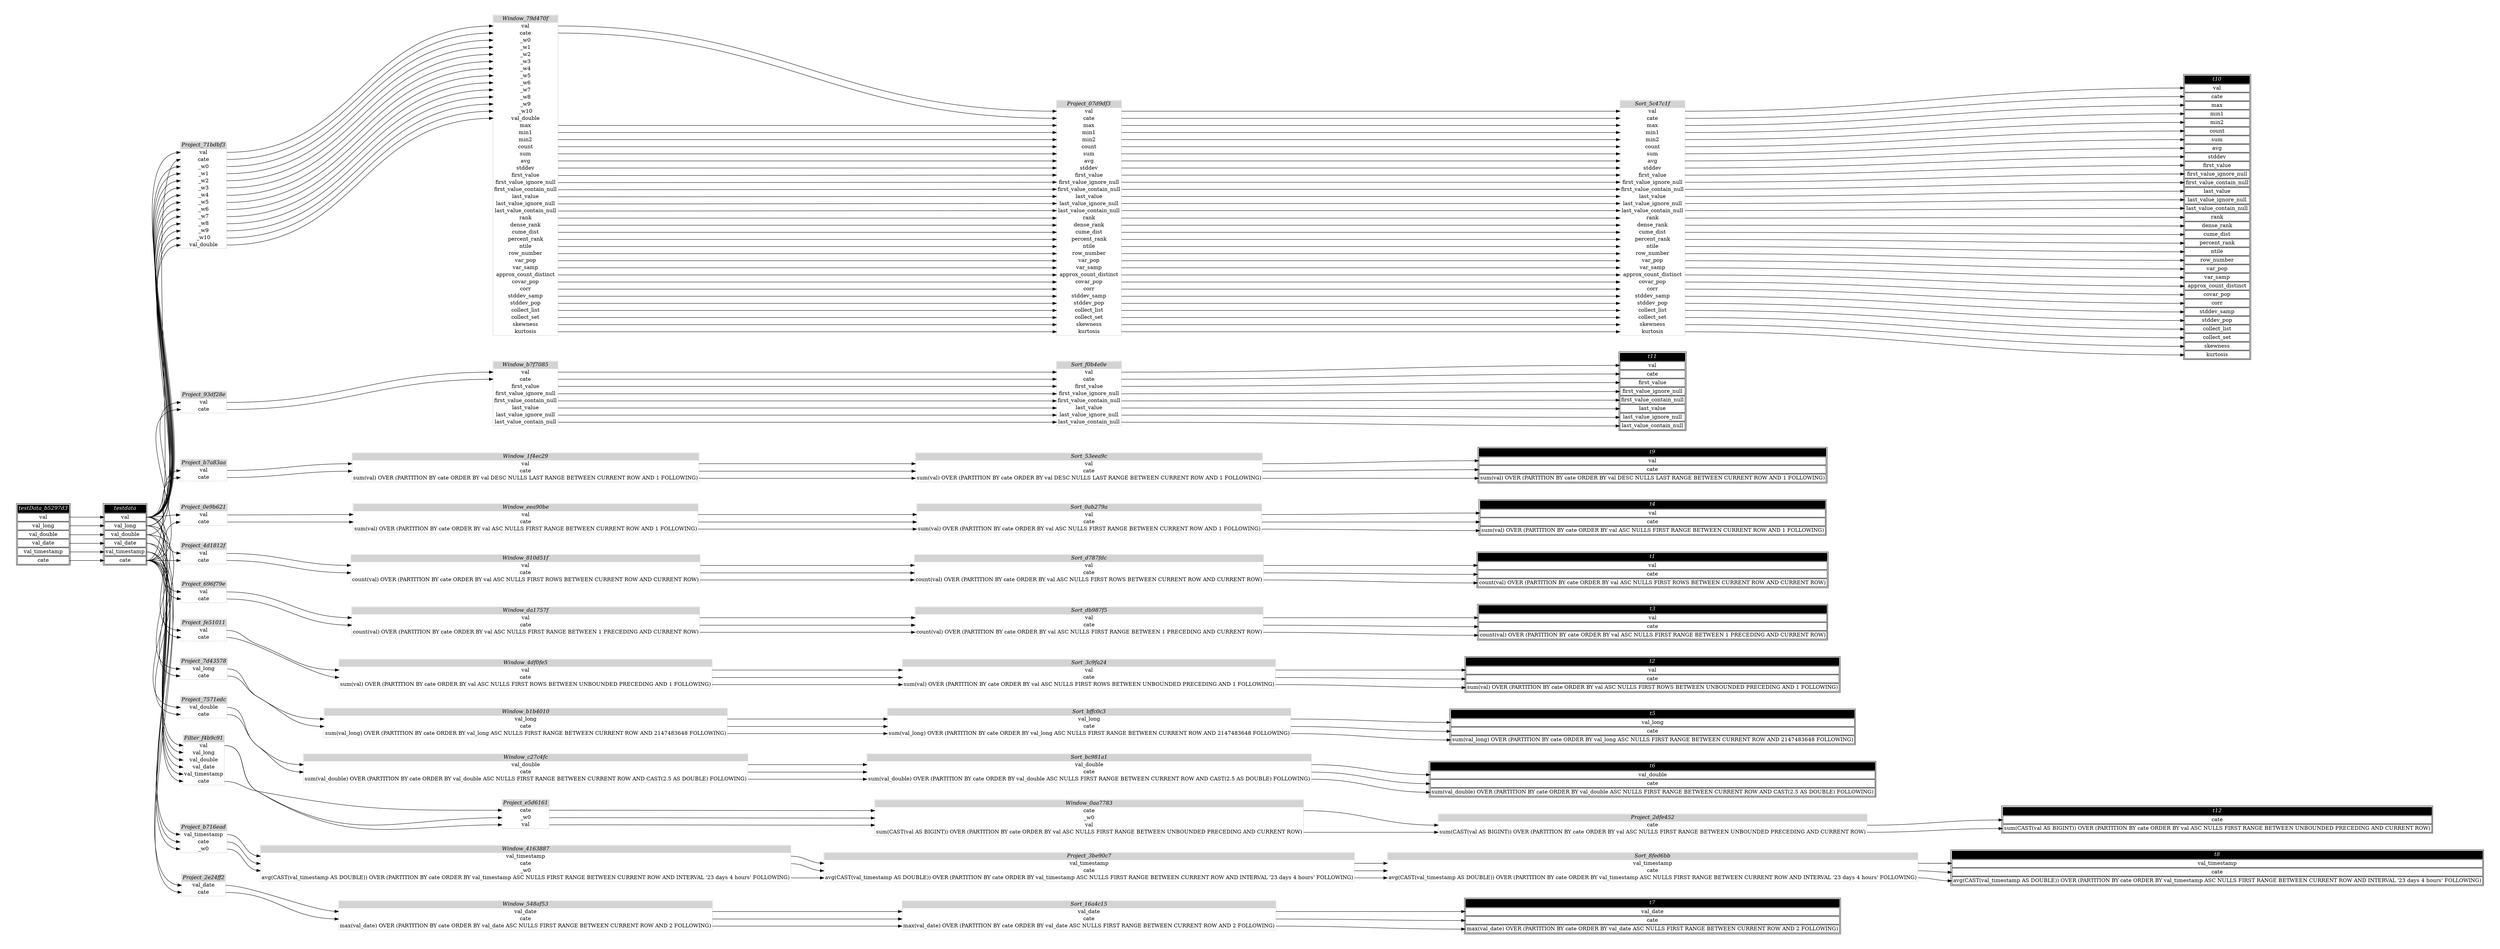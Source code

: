 // Automatically generated by SQLFlowTestSuite


digraph {
  graph [pad="0.5" nodesep="0.5" ranksep="1" fontname="Helvetica" rankdir=LR];
  node [shape=plaintext]

  
"Filter_f4b9c91" [label=<
<table color="lightgray" border="1" cellborder="0" cellspacing="0">
  <tr><td bgcolor="lightgray" port="nodeName"><i>Filter_f4b9c91</i></td></tr>
  <tr><td port="0">val</td></tr>
<tr><td port="1">val_long</td></tr>
<tr><td port="2">val_double</td></tr>
<tr><td port="3">val_date</td></tr>
<tr><td port="4">val_timestamp</td></tr>
<tr><td port="5">cate</td></tr>
</table>>];
     

"Project_07d9df3" [label=<
<table color="lightgray" border="1" cellborder="0" cellspacing="0">
  <tr><td bgcolor="lightgray" port="nodeName"><i>Project_07d9df3</i></td></tr>
  <tr><td port="0">val</td></tr>
<tr><td port="1">cate</td></tr>
<tr><td port="2">max</td></tr>
<tr><td port="3">min1</td></tr>
<tr><td port="4">min2</td></tr>
<tr><td port="5">count</td></tr>
<tr><td port="6">sum</td></tr>
<tr><td port="7">avg</td></tr>
<tr><td port="8">stddev</td></tr>
<tr><td port="9">first_value</td></tr>
<tr><td port="10">first_value_ignore_null</td></tr>
<tr><td port="11">first_value_contain_null</td></tr>
<tr><td port="12">last_value</td></tr>
<tr><td port="13">last_value_ignore_null</td></tr>
<tr><td port="14">last_value_contain_null</td></tr>
<tr><td port="15">rank</td></tr>
<tr><td port="16">dense_rank</td></tr>
<tr><td port="17">cume_dist</td></tr>
<tr><td port="18">percent_rank</td></tr>
<tr><td port="19">ntile</td></tr>
<tr><td port="20">row_number</td></tr>
<tr><td port="21">var_pop</td></tr>
<tr><td port="22">var_samp</td></tr>
<tr><td port="23">approx_count_distinct</td></tr>
<tr><td port="24">covar_pop</td></tr>
<tr><td port="25">corr</td></tr>
<tr><td port="26">stddev_samp</td></tr>
<tr><td port="27">stddev_pop</td></tr>
<tr><td port="28">collect_list</td></tr>
<tr><td port="29">collect_set</td></tr>
<tr><td port="30">skewness</td></tr>
<tr><td port="31">kurtosis</td></tr>
</table>>];
     

"Project_0e9b621" [label=<
<table color="lightgray" border="1" cellborder="0" cellspacing="0">
  <tr><td bgcolor="lightgray" port="nodeName"><i>Project_0e9b621</i></td></tr>
  <tr><td port="0">val</td></tr>
<tr><td port="1">cate</td></tr>
</table>>];
     

"Project_2dfe452" [label=<
<table color="lightgray" border="1" cellborder="0" cellspacing="0">
  <tr><td bgcolor="lightgray" port="nodeName"><i>Project_2dfe452</i></td></tr>
  <tr><td port="0">cate</td></tr>
<tr><td port="1">sum(CAST(val AS BIGINT)) OVER (PARTITION BY cate ORDER BY val ASC NULLS FIRST RANGE BETWEEN UNBOUNDED PRECEDING AND CURRENT ROW)</td></tr>
</table>>];
     

"Project_2e24ff2" [label=<
<table color="lightgray" border="1" cellborder="0" cellspacing="0">
  <tr><td bgcolor="lightgray" port="nodeName"><i>Project_2e24ff2</i></td></tr>
  <tr><td port="0">val_date</td></tr>
<tr><td port="1">cate</td></tr>
</table>>];
     

"Project_3be90c7" [label=<
<table color="lightgray" border="1" cellborder="0" cellspacing="0">
  <tr><td bgcolor="lightgray" port="nodeName"><i>Project_3be90c7</i></td></tr>
  <tr><td port="0">val_timestamp</td></tr>
<tr><td port="1">cate</td></tr>
<tr><td port="2">avg(CAST(val_timestamp AS DOUBLE)) OVER (PARTITION BY cate ORDER BY val_timestamp ASC NULLS FIRST RANGE BETWEEN CURRENT ROW AND INTERVAL '23 days 4 hours' FOLLOWING)</td></tr>
</table>>];
     

"Project_4d1812f" [label=<
<table color="lightgray" border="1" cellborder="0" cellspacing="0">
  <tr><td bgcolor="lightgray" port="nodeName"><i>Project_4d1812f</i></td></tr>
  <tr><td port="0">val</td></tr>
<tr><td port="1">cate</td></tr>
</table>>];
     

"Project_696f79e" [label=<
<table color="lightgray" border="1" cellborder="0" cellspacing="0">
  <tr><td bgcolor="lightgray" port="nodeName"><i>Project_696f79e</i></td></tr>
  <tr><td port="0">val</td></tr>
<tr><td port="1">cate</td></tr>
</table>>];
     

"Project_71bdbf3" [label=<
<table color="lightgray" border="1" cellborder="0" cellspacing="0">
  <tr><td bgcolor="lightgray" port="nodeName"><i>Project_71bdbf3</i></td></tr>
  <tr><td port="0">val</td></tr>
<tr><td port="1">cate</td></tr>
<tr><td port="2">_w0</td></tr>
<tr><td port="3">_w1</td></tr>
<tr><td port="4">_w2</td></tr>
<tr><td port="5">_w3</td></tr>
<tr><td port="6">_w4</td></tr>
<tr><td port="7">_w5</td></tr>
<tr><td port="8">_w6</td></tr>
<tr><td port="9">_w7</td></tr>
<tr><td port="10">_w8</td></tr>
<tr><td port="11">_w9</td></tr>
<tr><td port="12">_w10</td></tr>
<tr><td port="13">val_double</td></tr>
</table>>];
     

"Project_7571edc" [label=<
<table color="lightgray" border="1" cellborder="0" cellspacing="0">
  <tr><td bgcolor="lightgray" port="nodeName"><i>Project_7571edc</i></td></tr>
  <tr><td port="0">val_double</td></tr>
<tr><td port="1">cate</td></tr>
</table>>];
     

"Project_7d43578" [label=<
<table color="lightgray" border="1" cellborder="0" cellspacing="0">
  <tr><td bgcolor="lightgray" port="nodeName"><i>Project_7d43578</i></td></tr>
  <tr><td port="0">val_long</td></tr>
<tr><td port="1">cate</td></tr>
</table>>];
     

"Project_93df28e" [label=<
<table color="lightgray" border="1" cellborder="0" cellspacing="0">
  <tr><td bgcolor="lightgray" port="nodeName"><i>Project_93df28e</i></td></tr>
  <tr><td port="0">val</td></tr>
<tr><td port="1">cate</td></tr>
</table>>];
     

"Project_b716ead" [label=<
<table color="lightgray" border="1" cellborder="0" cellspacing="0">
  <tr><td bgcolor="lightgray" port="nodeName"><i>Project_b716ead</i></td></tr>
  <tr><td port="0">val_timestamp</td></tr>
<tr><td port="1">cate</td></tr>
<tr><td port="2">_w0</td></tr>
</table>>];
     

"Project_b7a83aa" [label=<
<table color="lightgray" border="1" cellborder="0" cellspacing="0">
  <tr><td bgcolor="lightgray" port="nodeName"><i>Project_b7a83aa</i></td></tr>
  <tr><td port="0">val</td></tr>
<tr><td port="1">cate</td></tr>
</table>>];
     

"Project_e5d6161" [label=<
<table color="lightgray" border="1" cellborder="0" cellspacing="0">
  <tr><td bgcolor="lightgray" port="nodeName"><i>Project_e5d6161</i></td></tr>
  <tr><td port="0">cate</td></tr>
<tr><td port="1">_w0</td></tr>
<tr><td port="2">val</td></tr>
</table>>];
     

"Project_fe51011" [label=<
<table color="lightgray" border="1" cellborder="0" cellspacing="0">
  <tr><td bgcolor="lightgray" port="nodeName"><i>Project_fe51011</i></td></tr>
  <tr><td port="0">val</td></tr>
<tr><td port="1">cate</td></tr>
</table>>];
     

"Sort_0ab279a" [label=<
<table color="lightgray" border="1" cellborder="0" cellspacing="0">
  <tr><td bgcolor="lightgray" port="nodeName"><i>Sort_0ab279a</i></td></tr>
  <tr><td port="0">val</td></tr>
<tr><td port="1">cate</td></tr>
<tr><td port="2">sum(val) OVER (PARTITION BY cate ORDER BY val ASC NULLS FIRST RANGE BETWEEN CURRENT ROW AND 1 FOLLOWING)</td></tr>
</table>>];
     

"Sort_16a4c15" [label=<
<table color="lightgray" border="1" cellborder="0" cellspacing="0">
  <tr><td bgcolor="lightgray" port="nodeName"><i>Sort_16a4c15</i></td></tr>
  <tr><td port="0">val_date</td></tr>
<tr><td port="1">cate</td></tr>
<tr><td port="2">max(val_date) OVER (PARTITION BY cate ORDER BY val_date ASC NULLS FIRST RANGE BETWEEN CURRENT ROW AND 2 FOLLOWING)</td></tr>
</table>>];
     

"Sort_3c9fa24" [label=<
<table color="lightgray" border="1" cellborder="0" cellspacing="0">
  <tr><td bgcolor="lightgray" port="nodeName"><i>Sort_3c9fa24</i></td></tr>
  <tr><td port="0">val</td></tr>
<tr><td port="1">cate</td></tr>
<tr><td port="2">sum(val) OVER (PARTITION BY cate ORDER BY val ASC NULLS FIRST ROWS BETWEEN UNBOUNDED PRECEDING AND 1 FOLLOWING)</td></tr>
</table>>];
     

"Sort_53eea9c" [label=<
<table color="lightgray" border="1" cellborder="0" cellspacing="0">
  <tr><td bgcolor="lightgray" port="nodeName"><i>Sort_53eea9c</i></td></tr>
  <tr><td port="0">val</td></tr>
<tr><td port="1">cate</td></tr>
<tr><td port="2">sum(val) OVER (PARTITION BY cate ORDER BY val DESC NULLS LAST RANGE BETWEEN CURRENT ROW AND 1 FOLLOWING)</td></tr>
</table>>];
     

"Sort_5c47c1f" [label=<
<table color="lightgray" border="1" cellborder="0" cellspacing="0">
  <tr><td bgcolor="lightgray" port="nodeName"><i>Sort_5c47c1f</i></td></tr>
  <tr><td port="0">val</td></tr>
<tr><td port="1">cate</td></tr>
<tr><td port="2">max</td></tr>
<tr><td port="3">min1</td></tr>
<tr><td port="4">min2</td></tr>
<tr><td port="5">count</td></tr>
<tr><td port="6">sum</td></tr>
<tr><td port="7">avg</td></tr>
<tr><td port="8">stddev</td></tr>
<tr><td port="9">first_value</td></tr>
<tr><td port="10">first_value_ignore_null</td></tr>
<tr><td port="11">first_value_contain_null</td></tr>
<tr><td port="12">last_value</td></tr>
<tr><td port="13">last_value_ignore_null</td></tr>
<tr><td port="14">last_value_contain_null</td></tr>
<tr><td port="15">rank</td></tr>
<tr><td port="16">dense_rank</td></tr>
<tr><td port="17">cume_dist</td></tr>
<tr><td port="18">percent_rank</td></tr>
<tr><td port="19">ntile</td></tr>
<tr><td port="20">row_number</td></tr>
<tr><td port="21">var_pop</td></tr>
<tr><td port="22">var_samp</td></tr>
<tr><td port="23">approx_count_distinct</td></tr>
<tr><td port="24">covar_pop</td></tr>
<tr><td port="25">corr</td></tr>
<tr><td port="26">stddev_samp</td></tr>
<tr><td port="27">stddev_pop</td></tr>
<tr><td port="28">collect_list</td></tr>
<tr><td port="29">collect_set</td></tr>
<tr><td port="30">skewness</td></tr>
<tr><td port="31">kurtosis</td></tr>
</table>>];
     

"Sort_8fed6bb" [label=<
<table color="lightgray" border="1" cellborder="0" cellspacing="0">
  <tr><td bgcolor="lightgray" port="nodeName"><i>Sort_8fed6bb</i></td></tr>
  <tr><td port="0">val_timestamp</td></tr>
<tr><td port="1">cate</td></tr>
<tr><td port="2">avg(CAST(val_timestamp AS DOUBLE)) OVER (PARTITION BY cate ORDER BY val_timestamp ASC NULLS FIRST RANGE BETWEEN CURRENT ROW AND INTERVAL '23 days 4 hours' FOLLOWING)</td></tr>
</table>>];
     

"Sort_bc981a1" [label=<
<table color="lightgray" border="1" cellborder="0" cellspacing="0">
  <tr><td bgcolor="lightgray" port="nodeName"><i>Sort_bc981a1</i></td></tr>
  <tr><td port="0">val_double</td></tr>
<tr><td port="1">cate</td></tr>
<tr><td port="2">sum(val_double) OVER (PARTITION BY cate ORDER BY val_double ASC NULLS FIRST RANGE BETWEEN CURRENT ROW AND CAST(2.5 AS DOUBLE) FOLLOWING)</td></tr>
</table>>];
     

"Sort_bffc0c3" [label=<
<table color="lightgray" border="1" cellborder="0" cellspacing="0">
  <tr><td bgcolor="lightgray" port="nodeName"><i>Sort_bffc0c3</i></td></tr>
  <tr><td port="0">val_long</td></tr>
<tr><td port="1">cate</td></tr>
<tr><td port="2">sum(val_long) OVER (PARTITION BY cate ORDER BY val_long ASC NULLS FIRST RANGE BETWEEN CURRENT ROW AND 2147483648 FOLLOWING)</td></tr>
</table>>];
     

"Sort_d787fdc" [label=<
<table color="lightgray" border="1" cellborder="0" cellspacing="0">
  <tr><td bgcolor="lightgray" port="nodeName"><i>Sort_d787fdc</i></td></tr>
  <tr><td port="0">val</td></tr>
<tr><td port="1">cate</td></tr>
<tr><td port="2">count(val) OVER (PARTITION BY cate ORDER BY val ASC NULLS FIRST ROWS BETWEEN CURRENT ROW AND CURRENT ROW)</td></tr>
</table>>];
     

"Sort_db987f5" [label=<
<table color="lightgray" border="1" cellborder="0" cellspacing="0">
  <tr><td bgcolor="lightgray" port="nodeName"><i>Sort_db987f5</i></td></tr>
  <tr><td port="0">val</td></tr>
<tr><td port="1">cate</td></tr>
<tr><td port="2">count(val) OVER (PARTITION BY cate ORDER BY val ASC NULLS FIRST RANGE BETWEEN 1 PRECEDING AND CURRENT ROW)</td></tr>
</table>>];
     

"Sort_f0b4e0e" [label=<
<table color="lightgray" border="1" cellborder="0" cellspacing="0">
  <tr><td bgcolor="lightgray" port="nodeName"><i>Sort_f0b4e0e</i></td></tr>
  <tr><td port="0">val</td></tr>
<tr><td port="1">cate</td></tr>
<tr><td port="2">first_value</td></tr>
<tr><td port="3">first_value_ignore_null</td></tr>
<tr><td port="4">first_value_contain_null</td></tr>
<tr><td port="5">last_value</td></tr>
<tr><td port="6">last_value_ignore_null</td></tr>
<tr><td port="7">last_value_contain_null</td></tr>
</table>>];
     

"Window_0aa7783" [label=<
<table color="lightgray" border="1" cellborder="0" cellspacing="0">
  <tr><td bgcolor="lightgray" port="nodeName"><i>Window_0aa7783</i></td></tr>
  <tr><td port="0">cate</td></tr>
<tr><td port="1">_w0</td></tr>
<tr><td port="2">val</td></tr>
<tr><td port="3">sum(CAST(val AS BIGINT)) OVER (PARTITION BY cate ORDER BY val ASC NULLS FIRST RANGE BETWEEN UNBOUNDED PRECEDING AND CURRENT ROW)</td></tr>
</table>>];
     

"Window_1f4ec29" [label=<
<table color="lightgray" border="1" cellborder="0" cellspacing="0">
  <tr><td bgcolor="lightgray" port="nodeName"><i>Window_1f4ec29</i></td></tr>
  <tr><td port="0">val</td></tr>
<tr><td port="1">cate</td></tr>
<tr><td port="2">sum(val) OVER (PARTITION BY cate ORDER BY val DESC NULLS LAST RANGE BETWEEN CURRENT ROW AND 1 FOLLOWING)</td></tr>
</table>>];
     

"Window_4163887" [label=<
<table color="lightgray" border="1" cellborder="0" cellspacing="0">
  <tr><td bgcolor="lightgray" port="nodeName"><i>Window_4163887</i></td></tr>
  <tr><td port="0">val_timestamp</td></tr>
<tr><td port="1">cate</td></tr>
<tr><td port="2">_w0</td></tr>
<tr><td port="3">avg(CAST(val_timestamp AS DOUBLE)) OVER (PARTITION BY cate ORDER BY val_timestamp ASC NULLS FIRST RANGE BETWEEN CURRENT ROW AND INTERVAL '23 days 4 hours' FOLLOWING)</td></tr>
</table>>];
     

"Window_4df0fe5" [label=<
<table color="lightgray" border="1" cellborder="0" cellspacing="0">
  <tr><td bgcolor="lightgray" port="nodeName"><i>Window_4df0fe5</i></td></tr>
  <tr><td port="0">val</td></tr>
<tr><td port="1">cate</td></tr>
<tr><td port="2">sum(val) OVER (PARTITION BY cate ORDER BY val ASC NULLS FIRST ROWS BETWEEN UNBOUNDED PRECEDING AND 1 FOLLOWING)</td></tr>
</table>>];
     

"Window_548af53" [label=<
<table color="lightgray" border="1" cellborder="0" cellspacing="0">
  <tr><td bgcolor="lightgray" port="nodeName"><i>Window_548af53</i></td></tr>
  <tr><td port="0">val_date</td></tr>
<tr><td port="1">cate</td></tr>
<tr><td port="2">max(val_date) OVER (PARTITION BY cate ORDER BY val_date ASC NULLS FIRST RANGE BETWEEN CURRENT ROW AND 2 FOLLOWING)</td></tr>
</table>>];
     

"Window_79d470f" [label=<
<table color="lightgray" border="1" cellborder="0" cellspacing="0">
  <tr><td bgcolor="lightgray" port="nodeName"><i>Window_79d470f</i></td></tr>
  <tr><td port="0">val</td></tr>
<tr><td port="1">cate</td></tr>
<tr><td port="2">_w0</td></tr>
<tr><td port="3">_w1</td></tr>
<tr><td port="4">_w2</td></tr>
<tr><td port="5">_w3</td></tr>
<tr><td port="6">_w4</td></tr>
<tr><td port="7">_w5</td></tr>
<tr><td port="8">_w6</td></tr>
<tr><td port="9">_w7</td></tr>
<tr><td port="10">_w8</td></tr>
<tr><td port="11">_w9</td></tr>
<tr><td port="12">_w10</td></tr>
<tr><td port="13">val_double</td></tr>
<tr><td port="14">max</td></tr>
<tr><td port="15">min1</td></tr>
<tr><td port="16">min2</td></tr>
<tr><td port="17">count</td></tr>
<tr><td port="18">sum</td></tr>
<tr><td port="19">avg</td></tr>
<tr><td port="20">stddev</td></tr>
<tr><td port="21">first_value</td></tr>
<tr><td port="22">first_value_ignore_null</td></tr>
<tr><td port="23">first_value_contain_null</td></tr>
<tr><td port="24">last_value</td></tr>
<tr><td port="25">last_value_ignore_null</td></tr>
<tr><td port="26">last_value_contain_null</td></tr>
<tr><td port="27">rank</td></tr>
<tr><td port="28">dense_rank</td></tr>
<tr><td port="29">cume_dist</td></tr>
<tr><td port="30">percent_rank</td></tr>
<tr><td port="31">ntile</td></tr>
<tr><td port="32">row_number</td></tr>
<tr><td port="33">var_pop</td></tr>
<tr><td port="34">var_samp</td></tr>
<tr><td port="35">approx_count_distinct</td></tr>
<tr><td port="36">covar_pop</td></tr>
<tr><td port="37">corr</td></tr>
<tr><td port="38">stddev_samp</td></tr>
<tr><td port="39">stddev_pop</td></tr>
<tr><td port="40">collect_list</td></tr>
<tr><td port="41">collect_set</td></tr>
<tr><td port="42">skewness</td></tr>
<tr><td port="43">kurtosis</td></tr>
</table>>];
     

"Window_810d51f" [label=<
<table color="lightgray" border="1" cellborder="0" cellspacing="0">
  <tr><td bgcolor="lightgray" port="nodeName"><i>Window_810d51f</i></td></tr>
  <tr><td port="0">val</td></tr>
<tr><td port="1">cate</td></tr>
<tr><td port="2">count(val) OVER (PARTITION BY cate ORDER BY val ASC NULLS FIRST ROWS BETWEEN CURRENT ROW AND CURRENT ROW)</td></tr>
</table>>];
     

"Window_b1b4010" [label=<
<table color="lightgray" border="1" cellborder="0" cellspacing="0">
  <tr><td bgcolor="lightgray" port="nodeName"><i>Window_b1b4010</i></td></tr>
  <tr><td port="0">val_long</td></tr>
<tr><td port="1">cate</td></tr>
<tr><td port="2">sum(val_long) OVER (PARTITION BY cate ORDER BY val_long ASC NULLS FIRST RANGE BETWEEN CURRENT ROW AND 2147483648 FOLLOWING)</td></tr>
</table>>];
     

"Window_b7f7085" [label=<
<table color="lightgray" border="1" cellborder="0" cellspacing="0">
  <tr><td bgcolor="lightgray" port="nodeName"><i>Window_b7f7085</i></td></tr>
  <tr><td port="0">val</td></tr>
<tr><td port="1">cate</td></tr>
<tr><td port="2">first_value</td></tr>
<tr><td port="3">first_value_ignore_null</td></tr>
<tr><td port="4">first_value_contain_null</td></tr>
<tr><td port="5">last_value</td></tr>
<tr><td port="6">last_value_ignore_null</td></tr>
<tr><td port="7">last_value_contain_null</td></tr>
</table>>];
     

"Window_c27c4fc" [label=<
<table color="lightgray" border="1" cellborder="0" cellspacing="0">
  <tr><td bgcolor="lightgray" port="nodeName"><i>Window_c27c4fc</i></td></tr>
  <tr><td port="0">val_double</td></tr>
<tr><td port="1">cate</td></tr>
<tr><td port="2">sum(val_double) OVER (PARTITION BY cate ORDER BY val_double ASC NULLS FIRST RANGE BETWEEN CURRENT ROW AND CAST(2.5 AS DOUBLE) FOLLOWING)</td></tr>
</table>>];
     

"Window_da1757f" [label=<
<table color="lightgray" border="1" cellborder="0" cellspacing="0">
  <tr><td bgcolor="lightgray" port="nodeName"><i>Window_da1757f</i></td></tr>
  <tr><td port="0">val</td></tr>
<tr><td port="1">cate</td></tr>
<tr><td port="2">count(val) OVER (PARTITION BY cate ORDER BY val ASC NULLS FIRST RANGE BETWEEN 1 PRECEDING AND CURRENT ROW)</td></tr>
</table>>];
     

"Window_eea90be" [label=<
<table color="lightgray" border="1" cellborder="0" cellspacing="0">
  <tr><td bgcolor="lightgray" port="nodeName"><i>Window_eea90be</i></td></tr>
  <tr><td port="0">val</td></tr>
<tr><td port="1">cate</td></tr>
<tr><td port="2">sum(val) OVER (PARTITION BY cate ORDER BY val ASC NULLS FIRST RANGE BETWEEN CURRENT ROW AND 1 FOLLOWING)</td></tr>
</table>>];
     

"t1" [color="black" label=<
<table>
  <tr><td bgcolor="black" port="nodeName"><i><font color="white">t1</font></i></td></tr>
  <tr><td port="0">val</td></tr>
<tr><td port="1">cate</td></tr>
<tr><td port="2">count(val) OVER (PARTITION BY cate ORDER BY val ASC NULLS FIRST ROWS BETWEEN CURRENT ROW AND CURRENT ROW)</td></tr>
</table>>];
     

"t10" [color="black" label=<
<table>
  <tr><td bgcolor="black" port="nodeName"><i><font color="white">t10</font></i></td></tr>
  <tr><td port="0">val</td></tr>
<tr><td port="1">cate</td></tr>
<tr><td port="2">max</td></tr>
<tr><td port="3">min1</td></tr>
<tr><td port="4">min2</td></tr>
<tr><td port="5">count</td></tr>
<tr><td port="6">sum</td></tr>
<tr><td port="7">avg</td></tr>
<tr><td port="8">stddev</td></tr>
<tr><td port="9">first_value</td></tr>
<tr><td port="10">first_value_ignore_null</td></tr>
<tr><td port="11">first_value_contain_null</td></tr>
<tr><td port="12">last_value</td></tr>
<tr><td port="13">last_value_ignore_null</td></tr>
<tr><td port="14">last_value_contain_null</td></tr>
<tr><td port="15">rank</td></tr>
<tr><td port="16">dense_rank</td></tr>
<tr><td port="17">cume_dist</td></tr>
<tr><td port="18">percent_rank</td></tr>
<tr><td port="19">ntile</td></tr>
<tr><td port="20">row_number</td></tr>
<tr><td port="21">var_pop</td></tr>
<tr><td port="22">var_samp</td></tr>
<tr><td port="23">approx_count_distinct</td></tr>
<tr><td port="24">covar_pop</td></tr>
<tr><td port="25">corr</td></tr>
<tr><td port="26">stddev_samp</td></tr>
<tr><td port="27">stddev_pop</td></tr>
<tr><td port="28">collect_list</td></tr>
<tr><td port="29">collect_set</td></tr>
<tr><td port="30">skewness</td></tr>
<tr><td port="31">kurtosis</td></tr>
</table>>];
     

"t11" [color="black" label=<
<table>
  <tr><td bgcolor="black" port="nodeName"><i><font color="white">t11</font></i></td></tr>
  <tr><td port="0">val</td></tr>
<tr><td port="1">cate</td></tr>
<tr><td port="2">first_value</td></tr>
<tr><td port="3">first_value_ignore_null</td></tr>
<tr><td port="4">first_value_contain_null</td></tr>
<tr><td port="5">last_value</td></tr>
<tr><td port="6">last_value_ignore_null</td></tr>
<tr><td port="7">last_value_contain_null</td></tr>
</table>>];
     

"t12" [color="black" label=<
<table>
  <tr><td bgcolor="black" port="nodeName"><i><font color="white">t12</font></i></td></tr>
  <tr><td port="0">cate</td></tr>
<tr><td port="1">sum(CAST(val AS BIGINT)) OVER (PARTITION BY cate ORDER BY val ASC NULLS FIRST RANGE BETWEEN UNBOUNDED PRECEDING AND CURRENT ROW)</td></tr>
</table>>];
     

"t2" [color="black" label=<
<table>
  <tr><td bgcolor="black" port="nodeName"><i><font color="white">t2</font></i></td></tr>
  <tr><td port="0">val</td></tr>
<tr><td port="1">cate</td></tr>
<tr><td port="2">sum(val) OVER (PARTITION BY cate ORDER BY val ASC NULLS FIRST ROWS BETWEEN UNBOUNDED PRECEDING AND 1 FOLLOWING)</td></tr>
</table>>];
     

"t3" [color="black" label=<
<table>
  <tr><td bgcolor="black" port="nodeName"><i><font color="white">t3</font></i></td></tr>
  <tr><td port="0">val</td></tr>
<tr><td port="1">cate</td></tr>
<tr><td port="2">count(val) OVER (PARTITION BY cate ORDER BY val ASC NULLS FIRST RANGE BETWEEN 1 PRECEDING AND CURRENT ROW)</td></tr>
</table>>];
     

"t4" [color="black" label=<
<table>
  <tr><td bgcolor="black" port="nodeName"><i><font color="white">t4</font></i></td></tr>
  <tr><td port="0">val</td></tr>
<tr><td port="1">cate</td></tr>
<tr><td port="2">sum(val) OVER (PARTITION BY cate ORDER BY val ASC NULLS FIRST RANGE BETWEEN CURRENT ROW AND 1 FOLLOWING)</td></tr>
</table>>];
     

"t5" [color="black" label=<
<table>
  <tr><td bgcolor="black" port="nodeName"><i><font color="white">t5</font></i></td></tr>
  <tr><td port="0">val_long</td></tr>
<tr><td port="1">cate</td></tr>
<tr><td port="2">sum(val_long) OVER (PARTITION BY cate ORDER BY val_long ASC NULLS FIRST RANGE BETWEEN CURRENT ROW AND 2147483648 FOLLOWING)</td></tr>
</table>>];
     

"t6" [color="black" label=<
<table>
  <tr><td bgcolor="black" port="nodeName"><i><font color="white">t6</font></i></td></tr>
  <tr><td port="0">val_double</td></tr>
<tr><td port="1">cate</td></tr>
<tr><td port="2">sum(val_double) OVER (PARTITION BY cate ORDER BY val_double ASC NULLS FIRST RANGE BETWEEN CURRENT ROW AND CAST(2.5 AS DOUBLE) FOLLOWING)</td></tr>
</table>>];
     

"t7" [color="black" label=<
<table>
  <tr><td bgcolor="black" port="nodeName"><i><font color="white">t7</font></i></td></tr>
  <tr><td port="0">val_date</td></tr>
<tr><td port="1">cate</td></tr>
<tr><td port="2">max(val_date) OVER (PARTITION BY cate ORDER BY val_date ASC NULLS FIRST RANGE BETWEEN CURRENT ROW AND 2 FOLLOWING)</td></tr>
</table>>];
     

"t8" [color="black" label=<
<table>
  <tr><td bgcolor="black" port="nodeName"><i><font color="white">t8</font></i></td></tr>
  <tr><td port="0">val_timestamp</td></tr>
<tr><td port="1">cate</td></tr>
<tr><td port="2">avg(CAST(val_timestamp AS DOUBLE)) OVER (PARTITION BY cate ORDER BY val_timestamp ASC NULLS FIRST RANGE BETWEEN CURRENT ROW AND INTERVAL '23 days 4 hours' FOLLOWING)</td></tr>
</table>>];
     

"t9" [color="black" label=<
<table>
  <tr><td bgcolor="black" port="nodeName"><i><font color="white">t9</font></i></td></tr>
  <tr><td port="0">val</td></tr>
<tr><td port="1">cate</td></tr>
<tr><td port="2">sum(val) OVER (PARTITION BY cate ORDER BY val DESC NULLS LAST RANGE BETWEEN CURRENT ROW AND 1 FOLLOWING)</td></tr>
</table>>];
     

"testData_b5297d3" [color="black" label=<
<table>
  <tr><td bgcolor="black" port="nodeName"><i><font color="white">testData_b5297d3</font></i></td></tr>
  <tr><td port="0">val</td></tr>
<tr><td port="1">val_long</td></tr>
<tr><td port="2">val_double</td></tr>
<tr><td port="3">val_date</td></tr>
<tr><td port="4">val_timestamp</td></tr>
<tr><td port="5">cate</td></tr>
</table>>];
     

"testdata" [color="black" label=<
<table>
  <tr><td bgcolor="black" port="nodeName"><i><font color="white">testdata</font></i></td></tr>
  <tr><td port="0">val</td></tr>
<tr><td port="1">val_long</td></tr>
<tr><td port="2">val_double</td></tr>
<tr><td port="3">val_date</td></tr>
<tr><td port="4">val_timestamp</td></tr>
<tr><td port="5">cate</td></tr>
</table>>];
     
  "Filter_f4b9c91":0 -> "Project_e5d6161":1;
"Filter_f4b9c91":0 -> "Project_e5d6161":2;
"Filter_f4b9c91":5 -> "Project_e5d6161":0;
"Project_07d9df3":0 -> "Sort_5c47c1f":0;
"Project_07d9df3":1 -> "Sort_5c47c1f":1;
"Project_07d9df3":10 -> "Sort_5c47c1f":10;
"Project_07d9df3":11 -> "Sort_5c47c1f":11;
"Project_07d9df3":12 -> "Sort_5c47c1f":12;
"Project_07d9df3":13 -> "Sort_5c47c1f":13;
"Project_07d9df3":14 -> "Sort_5c47c1f":14;
"Project_07d9df3":15 -> "Sort_5c47c1f":15;
"Project_07d9df3":16 -> "Sort_5c47c1f":16;
"Project_07d9df3":17 -> "Sort_5c47c1f":17;
"Project_07d9df3":18 -> "Sort_5c47c1f":18;
"Project_07d9df3":19 -> "Sort_5c47c1f":19;
"Project_07d9df3":2 -> "Sort_5c47c1f":2;
"Project_07d9df3":20 -> "Sort_5c47c1f":20;
"Project_07d9df3":21 -> "Sort_5c47c1f":21;
"Project_07d9df3":22 -> "Sort_5c47c1f":22;
"Project_07d9df3":23 -> "Sort_5c47c1f":23;
"Project_07d9df3":24 -> "Sort_5c47c1f":24;
"Project_07d9df3":25 -> "Sort_5c47c1f":25;
"Project_07d9df3":26 -> "Sort_5c47c1f":26;
"Project_07d9df3":27 -> "Sort_5c47c1f":27;
"Project_07d9df3":28 -> "Sort_5c47c1f":28;
"Project_07d9df3":29 -> "Sort_5c47c1f":29;
"Project_07d9df3":3 -> "Sort_5c47c1f":3;
"Project_07d9df3":30 -> "Sort_5c47c1f":30;
"Project_07d9df3":31 -> "Sort_5c47c1f":31;
"Project_07d9df3":4 -> "Sort_5c47c1f":4;
"Project_07d9df3":5 -> "Sort_5c47c1f":5;
"Project_07d9df3":6 -> "Sort_5c47c1f":6;
"Project_07d9df3":7 -> "Sort_5c47c1f":7;
"Project_07d9df3":8 -> "Sort_5c47c1f":8;
"Project_07d9df3":9 -> "Sort_5c47c1f":9;
"Project_0e9b621":0 -> "Window_eea90be":0;
"Project_0e9b621":1 -> "Window_eea90be":1;
"Project_2dfe452":0 -> "t12":0;
"Project_2dfe452":1 -> "t12":1;
"Project_2e24ff2":0 -> "Window_548af53":0;
"Project_2e24ff2":1 -> "Window_548af53":1;
"Project_3be90c7":0 -> "Sort_8fed6bb":0;
"Project_3be90c7":1 -> "Sort_8fed6bb":1;
"Project_3be90c7":2 -> "Sort_8fed6bb":2;
"Project_4d1812f":0 -> "Window_810d51f":0;
"Project_4d1812f":1 -> "Window_810d51f":1;
"Project_696f79e":0 -> "Window_da1757f":0;
"Project_696f79e":1 -> "Window_da1757f":1;
"Project_71bdbf3":0 -> "Window_79d470f":0;
"Project_71bdbf3":1 -> "Window_79d470f":1;
"Project_71bdbf3":10 -> "Window_79d470f":10;
"Project_71bdbf3":11 -> "Window_79d470f":11;
"Project_71bdbf3":12 -> "Window_79d470f":12;
"Project_71bdbf3":13 -> "Window_79d470f":13;
"Project_71bdbf3":2 -> "Window_79d470f":2;
"Project_71bdbf3":3 -> "Window_79d470f":3;
"Project_71bdbf3":4 -> "Window_79d470f":4;
"Project_71bdbf3":5 -> "Window_79d470f":5;
"Project_71bdbf3":6 -> "Window_79d470f":6;
"Project_71bdbf3":7 -> "Window_79d470f":7;
"Project_71bdbf3":8 -> "Window_79d470f":8;
"Project_71bdbf3":9 -> "Window_79d470f":9;
"Project_7571edc":0 -> "Window_c27c4fc":0;
"Project_7571edc":1 -> "Window_c27c4fc":1;
"Project_7d43578":0 -> "Window_b1b4010":0;
"Project_7d43578":1 -> "Window_b1b4010":1;
"Project_93df28e":0 -> "Window_b7f7085":0;
"Project_93df28e":1 -> "Window_b7f7085":1;
"Project_b716ead":0 -> "Window_4163887":0;
"Project_b716ead":1 -> "Window_4163887":1;
"Project_b716ead":2 -> "Window_4163887":2;
"Project_b7a83aa":0 -> "Window_1f4ec29":0;
"Project_b7a83aa":1 -> "Window_1f4ec29":1;
"Project_e5d6161":0 -> "Window_0aa7783":0;
"Project_e5d6161":1 -> "Window_0aa7783":1;
"Project_e5d6161":2 -> "Window_0aa7783":2;
"Project_fe51011":0 -> "Window_4df0fe5":0;
"Project_fe51011":1 -> "Window_4df0fe5":1;
"Sort_0ab279a":0 -> "t4":0;
"Sort_0ab279a":1 -> "t4":1;
"Sort_0ab279a":2 -> "t4":2;
"Sort_16a4c15":0 -> "t7":0;
"Sort_16a4c15":1 -> "t7":1;
"Sort_16a4c15":2 -> "t7":2;
"Sort_3c9fa24":0 -> "t2":0;
"Sort_3c9fa24":1 -> "t2":1;
"Sort_3c9fa24":2 -> "t2":2;
"Sort_53eea9c":0 -> "t9":0;
"Sort_53eea9c":1 -> "t9":1;
"Sort_53eea9c":2 -> "t9":2;
"Sort_5c47c1f":0 -> "t10":0;
"Sort_5c47c1f":1 -> "t10":1;
"Sort_5c47c1f":10 -> "t10":10;
"Sort_5c47c1f":11 -> "t10":11;
"Sort_5c47c1f":12 -> "t10":12;
"Sort_5c47c1f":13 -> "t10":13;
"Sort_5c47c1f":14 -> "t10":14;
"Sort_5c47c1f":15 -> "t10":15;
"Sort_5c47c1f":16 -> "t10":16;
"Sort_5c47c1f":17 -> "t10":17;
"Sort_5c47c1f":18 -> "t10":18;
"Sort_5c47c1f":19 -> "t10":19;
"Sort_5c47c1f":2 -> "t10":2;
"Sort_5c47c1f":20 -> "t10":20;
"Sort_5c47c1f":21 -> "t10":21;
"Sort_5c47c1f":22 -> "t10":22;
"Sort_5c47c1f":23 -> "t10":23;
"Sort_5c47c1f":24 -> "t10":24;
"Sort_5c47c1f":25 -> "t10":25;
"Sort_5c47c1f":26 -> "t10":26;
"Sort_5c47c1f":27 -> "t10":27;
"Sort_5c47c1f":28 -> "t10":28;
"Sort_5c47c1f":29 -> "t10":29;
"Sort_5c47c1f":3 -> "t10":3;
"Sort_5c47c1f":30 -> "t10":30;
"Sort_5c47c1f":31 -> "t10":31;
"Sort_5c47c1f":4 -> "t10":4;
"Sort_5c47c1f":5 -> "t10":5;
"Sort_5c47c1f":6 -> "t10":6;
"Sort_5c47c1f":7 -> "t10":7;
"Sort_5c47c1f":8 -> "t10":8;
"Sort_5c47c1f":9 -> "t10":9;
"Sort_8fed6bb":0 -> "t8":0;
"Sort_8fed6bb":1 -> "t8":1;
"Sort_8fed6bb":2 -> "t8":2;
"Sort_bc981a1":0 -> "t6":0;
"Sort_bc981a1":1 -> "t6":1;
"Sort_bc981a1":2 -> "t6":2;
"Sort_bffc0c3":0 -> "t5":0;
"Sort_bffc0c3":1 -> "t5":1;
"Sort_bffc0c3":2 -> "t5":2;
"Sort_d787fdc":0 -> "t1":0;
"Sort_d787fdc":1 -> "t1":1;
"Sort_d787fdc":2 -> "t1":2;
"Sort_db987f5":0 -> "t3":0;
"Sort_db987f5":1 -> "t3":1;
"Sort_db987f5":2 -> "t3":2;
"Sort_f0b4e0e":0 -> "t11":0;
"Sort_f0b4e0e":1 -> "t11":1;
"Sort_f0b4e0e":2 -> "t11":2;
"Sort_f0b4e0e":3 -> "t11":3;
"Sort_f0b4e0e":4 -> "t11":4;
"Sort_f0b4e0e":5 -> "t11":5;
"Sort_f0b4e0e":6 -> "t11":6;
"Sort_f0b4e0e":7 -> "t11":7;
"Window_0aa7783":0 -> "Project_2dfe452":0;
"Window_0aa7783":3 -> "Project_2dfe452":1;
"Window_1f4ec29":0 -> "Sort_53eea9c":0;
"Window_1f4ec29":1 -> "Sort_53eea9c":1;
"Window_1f4ec29":2 -> "Sort_53eea9c":2;
"Window_4163887":0 -> "Project_3be90c7":0;
"Window_4163887":1 -> "Project_3be90c7":1;
"Window_4163887":3 -> "Project_3be90c7":2;
"Window_4df0fe5":0 -> "Sort_3c9fa24":0;
"Window_4df0fe5":1 -> "Sort_3c9fa24":1;
"Window_4df0fe5":2 -> "Sort_3c9fa24":2;
"Window_548af53":0 -> "Sort_16a4c15":0;
"Window_548af53":1 -> "Sort_16a4c15":1;
"Window_548af53":2 -> "Sort_16a4c15":2;
"Window_79d470f":0 -> "Project_07d9df3":0;
"Window_79d470f":1 -> "Project_07d9df3":1;
"Window_79d470f":14 -> "Project_07d9df3":2;
"Window_79d470f":15 -> "Project_07d9df3":3;
"Window_79d470f":16 -> "Project_07d9df3":4;
"Window_79d470f":17 -> "Project_07d9df3":5;
"Window_79d470f":18 -> "Project_07d9df3":6;
"Window_79d470f":19 -> "Project_07d9df3":7;
"Window_79d470f":20 -> "Project_07d9df3":8;
"Window_79d470f":21 -> "Project_07d9df3":9;
"Window_79d470f":22 -> "Project_07d9df3":10;
"Window_79d470f":23 -> "Project_07d9df3":11;
"Window_79d470f":24 -> "Project_07d9df3":12;
"Window_79d470f":25 -> "Project_07d9df3":13;
"Window_79d470f":26 -> "Project_07d9df3":14;
"Window_79d470f":27 -> "Project_07d9df3":15;
"Window_79d470f":28 -> "Project_07d9df3":16;
"Window_79d470f":29 -> "Project_07d9df3":17;
"Window_79d470f":30 -> "Project_07d9df3":18;
"Window_79d470f":31 -> "Project_07d9df3":19;
"Window_79d470f":32 -> "Project_07d9df3":20;
"Window_79d470f":33 -> "Project_07d9df3":21;
"Window_79d470f":34 -> "Project_07d9df3":22;
"Window_79d470f":35 -> "Project_07d9df3":23;
"Window_79d470f":36 -> "Project_07d9df3":24;
"Window_79d470f":37 -> "Project_07d9df3":25;
"Window_79d470f":38 -> "Project_07d9df3":26;
"Window_79d470f":39 -> "Project_07d9df3":27;
"Window_79d470f":40 -> "Project_07d9df3":28;
"Window_79d470f":41 -> "Project_07d9df3":29;
"Window_79d470f":42 -> "Project_07d9df3":30;
"Window_79d470f":43 -> "Project_07d9df3":31;
"Window_810d51f":0 -> "Sort_d787fdc":0;
"Window_810d51f":1 -> "Sort_d787fdc":1;
"Window_810d51f":2 -> "Sort_d787fdc":2;
"Window_b1b4010":0 -> "Sort_bffc0c3":0;
"Window_b1b4010":1 -> "Sort_bffc0c3":1;
"Window_b1b4010":2 -> "Sort_bffc0c3":2;
"Window_b7f7085":0 -> "Sort_f0b4e0e":0;
"Window_b7f7085":1 -> "Sort_f0b4e0e":1;
"Window_b7f7085":2 -> "Sort_f0b4e0e":2;
"Window_b7f7085":3 -> "Sort_f0b4e0e":3;
"Window_b7f7085":4 -> "Sort_f0b4e0e":4;
"Window_b7f7085":5 -> "Sort_f0b4e0e":5;
"Window_b7f7085":6 -> "Sort_f0b4e0e":6;
"Window_b7f7085":7 -> "Sort_f0b4e0e":7;
"Window_c27c4fc":0 -> "Sort_bc981a1":0;
"Window_c27c4fc":1 -> "Sort_bc981a1":1;
"Window_c27c4fc":2 -> "Sort_bc981a1":2;
"Window_da1757f":0 -> "Sort_db987f5":0;
"Window_da1757f":1 -> "Sort_db987f5":1;
"Window_da1757f":2 -> "Sort_db987f5":2;
"Window_eea90be":0 -> "Sort_0ab279a":0;
"Window_eea90be":1 -> "Sort_0ab279a":1;
"Window_eea90be":2 -> "Sort_0ab279a":2;
"testData_b5297d3":0 -> "testdata":0;
"testData_b5297d3":1 -> "testdata":1;
"testData_b5297d3":2 -> "testdata":2;
"testData_b5297d3":3 -> "testdata":3;
"testData_b5297d3":4 -> "testdata":4;
"testData_b5297d3":5 -> "testdata":5;
"testdata":0 -> "Filter_f4b9c91":0;
"testdata":0 -> "Project_0e9b621":0;
"testdata":0 -> "Project_4d1812f":0;
"testdata":0 -> "Project_696f79e":0;
"testdata":0 -> "Project_71bdbf3":0;
"testdata":0 -> "Project_71bdbf3":11;
"testdata":0 -> "Project_71bdbf3":12;
"testdata":0 -> "Project_71bdbf3":2;
"testdata":0 -> "Project_71bdbf3":3;
"testdata":0 -> "Project_71bdbf3":4;
"testdata":0 -> "Project_71bdbf3":5;
"testdata":0 -> "Project_71bdbf3":6;
"testdata":0 -> "Project_71bdbf3":7;
"testdata":0 -> "Project_71bdbf3":9;
"testdata":0 -> "Project_93df28e":0;
"testdata":0 -> "Project_b7a83aa":0;
"testdata":0 -> "Project_fe51011":0;
"testdata":1 -> "Filter_f4b9c91":1;
"testdata":1 -> "Project_71bdbf3":10;
"testdata":1 -> "Project_71bdbf3":8;
"testdata":1 -> "Project_7d43578":0;
"testdata":2 -> "Filter_f4b9c91":2;
"testdata":2 -> "Project_71bdbf3":13;
"testdata":2 -> "Project_7571edc":0;
"testdata":3 -> "Filter_f4b9c91":3;
"testdata":3 -> "Project_2e24ff2":0;
"testdata":4 -> "Filter_f4b9c91":4;
"testdata":4 -> "Project_b716ead":0;
"testdata":4 -> "Project_b716ead":2;
"testdata":5 -> "Filter_f4b9c91":5;
"testdata":5 -> "Project_0e9b621":1;
"testdata":5 -> "Project_2e24ff2":1;
"testdata":5 -> "Project_4d1812f":1;
"testdata":5 -> "Project_696f79e":1;
"testdata":5 -> "Project_71bdbf3":1;
"testdata":5 -> "Project_7571edc":1;
"testdata":5 -> "Project_7d43578":1;
"testdata":5 -> "Project_93df28e":1;
"testdata":5 -> "Project_b716ead":1;
"testdata":5 -> "Project_b7a83aa":1;
"testdata":5 -> "Project_fe51011":1;
}
       